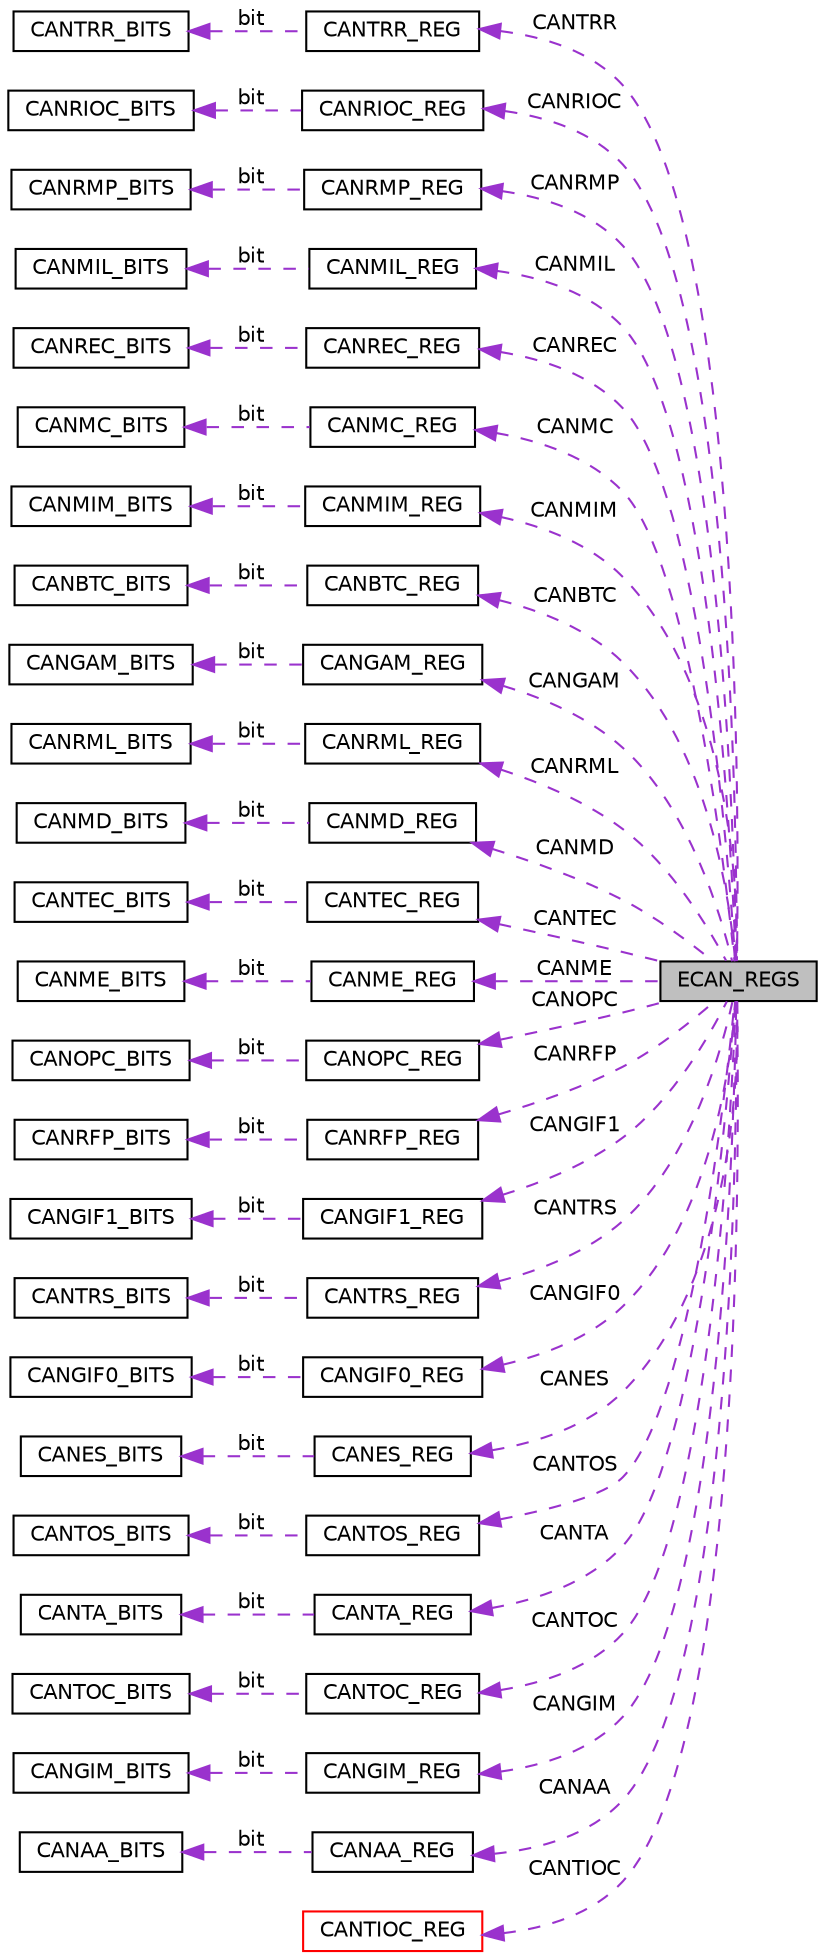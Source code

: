 digraph "ECAN_REGS"
{
  edge [fontname="Helvetica",fontsize="10",labelfontname="Helvetica",labelfontsize="10"];
  node [fontname="Helvetica",fontsize="10",shape=record];
  rankdir="LR";
  Node1 [label="ECAN_REGS",height=0.2,width=0.4,color="black", fillcolor="grey75", style="filled", fontcolor="black"];
  Node2 -> Node1 [dir="back",color="darkorchid3",fontsize="10",style="dashed",label=" CANTRR" ,fontname="Helvetica"];
  Node2 [label="CANTRR_REG",height=0.2,width=0.4,color="black", fillcolor="white", style="filled",URL="$union_c_a_n_t_r_r___r_e_g.html"];
  Node3 -> Node2 [dir="back",color="darkorchid3",fontsize="10",style="dashed",label=" bit" ,fontname="Helvetica"];
  Node3 [label="CANTRR_BITS",height=0.2,width=0.4,color="black", fillcolor="white", style="filled",URL="$struct_c_a_n_t_r_r___b_i_t_s.html"];
  Node4 -> Node1 [dir="back",color="darkorchid3",fontsize="10",style="dashed",label=" CANRIOC" ,fontname="Helvetica"];
  Node4 [label="CANRIOC_REG",height=0.2,width=0.4,color="black", fillcolor="white", style="filled",URL="$union_c_a_n_r_i_o_c___r_e_g.html"];
  Node5 -> Node4 [dir="back",color="darkorchid3",fontsize="10",style="dashed",label=" bit" ,fontname="Helvetica"];
  Node5 [label="CANRIOC_BITS",height=0.2,width=0.4,color="black", fillcolor="white", style="filled",URL="$struct_c_a_n_r_i_o_c___b_i_t_s.html"];
  Node6 -> Node1 [dir="back",color="darkorchid3",fontsize="10",style="dashed",label=" CANRMP" ,fontname="Helvetica"];
  Node6 [label="CANRMP_REG",height=0.2,width=0.4,color="black", fillcolor="white", style="filled",URL="$union_c_a_n_r_m_p___r_e_g.html"];
  Node7 -> Node6 [dir="back",color="darkorchid3",fontsize="10",style="dashed",label=" bit" ,fontname="Helvetica"];
  Node7 [label="CANRMP_BITS",height=0.2,width=0.4,color="black", fillcolor="white", style="filled",URL="$struct_c_a_n_r_m_p___b_i_t_s.html"];
  Node8 -> Node1 [dir="back",color="darkorchid3",fontsize="10",style="dashed",label=" CANMIL" ,fontname="Helvetica"];
  Node8 [label="CANMIL_REG",height=0.2,width=0.4,color="black", fillcolor="white", style="filled",URL="$union_c_a_n_m_i_l___r_e_g.html"];
  Node9 -> Node8 [dir="back",color="darkorchid3",fontsize="10",style="dashed",label=" bit" ,fontname="Helvetica"];
  Node9 [label="CANMIL_BITS",height=0.2,width=0.4,color="black", fillcolor="white", style="filled",URL="$struct_c_a_n_m_i_l___b_i_t_s.html"];
  Node10 -> Node1 [dir="back",color="darkorchid3",fontsize="10",style="dashed",label=" CANREC" ,fontname="Helvetica"];
  Node10 [label="CANREC_REG",height=0.2,width=0.4,color="black", fillcolor="white", style="filled",URL="$union_c_a_n_r_e_c___r_e_g.html"];
  Node11 -> Node10 [dir="back",color="darkorchid3",fontsize="10",style="dashed",label=" bit" ,fontname="Helvetica"];
  Node11 [label="CANREC_BITS",height=0.2,width=0.4,color="black", fillcolor="white", style="filled",URL="$struct_c_a_n_r_e_c___b_i_t_s.html"];
  Node12 -> Node1 [dir="back",color="darkorchid3",fontsize="10",style="dashed",label=" CANMC" ,fontname="Helvetica"];
  Node12 [label="CANMC_REG",height=0.2,width=0.4,color="black", fillcolor="white", style="filled",URL="$union_c_a_n_m_c___r_e_g.html"];
  Node13 -> Node12 [dir="back",color="darkorchid3",fontsize="10",style="dashed",label=" bit" ,fontname="Helvetica"];
  Node13 [label="CANMC_BITS",height=0.2,width=0.4,color="black", fillcolor="white", style="filled",URL="$struct_c_a_n_m_c___b_i_t_s.html"];
  Node14 -> Node1 [dir="back",color="darkorchid3",fontsize="10",style="dashed",label=" CANMIM" ,fontname="Helvetica"];
  Node14 [label="CANMIM_REG",height=0.2,width=0.4,color="black", fillcolor="white", style="filled",URL="$union_c_a_n_m_i_m___r_e_g.html"];
  Node15 -> Node14 [dir="back",color="darkorchid3",fontsize="10",style="dashed",label=" bit" ,fontname="Helvetica"];
  Node15 [label="CANMIM_BITS",height=0.2,width=0.4,color="black", fillcolor="white", style="filled",URL="$struct_c_a_n_m_i_m___b_i_t_s.html"];
  Node16 -> Node1 [dir="back",color="darkorchid3",fontsize="10",style="dashed",label=" CANBTC" ,fontname="Helvetica"];
  Node16 [label="CANBTC_REG",height=0.2,width=0.4,color="black", fillcolor="white", style="filled",URL="$union_c_a_n_b_t_c___r_e_g.html"];
  Node17 -> Node16 [dir="back",color="darkorchid3",fontsize="10",style="dashed",label=" bit" ,fontname="Helvetica"];
  Node17 [label="CANBTC_BITS",height=0.2,width=0.4,color="black", fillcolor="white", style="filled",URL="$struct_c_a_n_b_t_c___b_i_t_s.html"];
  Node18 -> Node1 [dir="back",color="darkorchid3",fontsize="10",style="dashed",label=" CANGAM" ,fontname="Helvetica"];
  Node18 [label="CANGAM_REG",height=0.2,width=0.4,color="black", fillcolor="white", style="filled",URL="$union_c_a_n_g_a_m___r_e_g.html"];
  Node19 -> Node18 [dir="back",color="darkorchid3",fontsize="10",style="dashed",label=" bit" ,fontname="Helvetica"];
  Node19 [label="CANGAM_BITS",height=0.2,width=0.4,color="black", fillcolor="white", style="filled",URL="$struct_c_a_n_g_a_m___b_i_t_s.html"];
  Node20 -> Node1 [dir="back",color="darkorchid3",fontsize="10",style="dashed",label=" CANRML" ,fontname="Helvetica"];
  Node20 [label="CANRML_REG",height=0.2,width=0.4,color="black", fillcolor="white", style="filled",URL="$union_c_a_n_r_m_l___r_e_g.html"];
  Node21 -> Node20 [dir="back",color="darkorchid3",fontsize="10",style="dashed",label=" bit" ,fontname="Helvetica"];
  Node21 [label="CANRML_BITS",height=0.2,width=0.4,color="black", fillcolor="white", style="filled",URL="$struct_c_a_n_r_m_l___b_i_t_s.html"];
  Node22 -> Node1 [dir="back",color="darkorchid3",fontsize="10",style="dashed",label=" CANMD" ,fontname="Helvetica"];
  Node22 [label="CANMD_REG",height=0.2,width=0.4,color="black", fillcolor="white", style="filled",URL="$union_c_a_n_m_d___r_e_g.html"];
  Node23 -> Node22 [dir="back",color="darkorchid3",fontsize="10",style="dashed",label=" bit" ,fontname="Helvetica"];
  Node23 [label="CANMD_BITS",height=0.2,width=0.4,color="black", fillcolor="white", style="filled",URL="$struct_c_a_n_m_d___b_i_t_s.html"];
  Node24 -> Node1 [dir="back",color="darkorchid3",fontsize="10",style="dashed",label=" CANTEC" ,fontname="Helvetica"];
  Node24 [label="CANTEC_REG",height=0.2,width=0.4,color="black", fillcolor="white", style="filled",URL="$union_c_a_n_t_e_c___r_e_g.html"];
  Node25 -> Node24 [dir="back",color="darkorchid3",fontsize="10",style="dashed",label=" bit" ,fontname="Helvetica"];
  Node25 [label="CANTEC_BITS",height=0.2,width=0.4,color="black", fillcolor="white", style="filled",URL="$struct_c_a_n_t_e_c___b_i_t_s.html"];
  Node26 -> Node1 [dir="back",color="darkorchid3",fontsize="10",style="dashed",label=" CANME" ,fontname="Helvetica"];
  Node26 [label="CANME_REG",height=0.2,width=0.4,color="black", fillcolor="white", style="filled",URL="$union_c_a_n_m_e___r_e_g.html"];
  Node27 -> Node26 [dir="back",color="darkorchid3",fontsize="10",style="dashed",label=" bit" ,fontname="Helvetica"];
  Node27 [label="CANME_BITS",height=0.2,width=0.4,color="black", fillcolor="white", style="filled",URL="$struct_c_a_n_m_e___b_i_t_s.html"];
  Node28 -> Node1 [dir="back",color="darkorchid3",fontsize="10",style="dashed",label=" CANOPC" ,fontname="Helvetica"];
  Node28 [label="CANOPC_REG",height=0.2,width=0.4,color="black", fillcolor="white", style="filled",URL="$union_c_a_n_o_p_c___r_e_g.html"];
  Node29 -> Node28 [dir="back",color="darkorchid3",fontsize="10",style="dashed",label=" bit" ,fontname="Helvetica"];
  Node29 [label="CANOPC_BITS",height=0.2,width=0.4,color="black", fillcolor="white", style="filled",URL="$struct_c_a_n_o_p_c___b_i_t_s.html"];
  Node30 -> Node1 [dir="back",color="darkorchid3",fontsize="10",style="dashed",label=" CANRFP" ,fontname="Helvetica"];
  Node30 [label="CANRFP_REG",height=0.2,width=0.4,color="black", fillcolor="white", style="filled",URL="$union_c_a_n_r_f_p___r_e_g.html"];
  Node31 -> Node30 [dir="back",color="darkorchid3",fontsize="10",style="dashed",label=" bit" ,fontname="Helvetica"];
  Node31 [label="CANRFP_BITS",height=0.2,width=0.4,color="black", fillcolor="white", style="filled",URL="$struct_c_a_n_r_f_p___b_i_t_s.html"];
  Node32 -> Node1 [dir="back",color="darkorchid3",fontsize="10",style="dashed",label=" CANGIF1" ,fontname="Helvetica"];
  Node32 [label="CANGIF1_REG",height=0.2,width=0.4,color="black", fillcolor="white", style="filled",URL="$union_c_a_n_g_i_f1___r_e_g.html"];
  Node33 -> Node32 [dir="back",color="darkorchid3",fontsize="10",style="dashed",label=" bit" ,fontname="Helvetica"];
  Node33 [label="CANGIF1_BITS",height=0.2,width=0.4,color="black", fillcolor="white", style="filled",URL="$struct_c_a_n_g_i_f1___b_i_t_s.html"];
  Node34 -> Node1 [dir="back",color="darkorchid3",fontsize="10",style="dashed",label=" CANTRS" ,fontname="Helvetica"];
  Node34 [label="CANTRS_REG",height=0.2,width=0.4,color="black", fillcolor="white", style="filled",URL="$union_c_a_n_t_r_s___r_e_g.html"];
  Node35 -> Node34 [dir="back",color="darkorchid3",fontsize="10",style="dashed",label=" bit" ,fontname="Helvetica"];
  Node35 [label="CANTRS_BITS",height=0.2,width=0.4,color="black", fillcolor="white", style="filled",URL="$struct_c_a_n_t_r_s___b_i_t_s.html"];
  Node36 -> Node1 [dir="back",color="darkorchid3",fontsize="10",style="dashed",label=" CANGIF0" ,fontname="Helvetica"];
  Node36 [label="CANGIF0_REG",height=0.2,width=0.4,color="black", fillcolor="white", style="filled",URL="$union_c_a_n_g_i_f0___r_e_g.html"];
  Node37 -> Node36 [dir="back",color="darkorchid3",fontsize="10",style="dashed",label=" bit" ,fontname="Helvetica"];
  Node37 [label="CANGIF0_BITS",height=0.2,width=0.4,color="black", fillcolor="white", style="filled",URL="$struct_c_a_n_g_i_f0___b_i_t_s.html"];
  Node38 -> Node1 [dir="back",color="darkorchid3",fontsize="10",style="dashed",label=" CANES" ,fontname="Helvetica"];
  Node38 [label="CANES_REG",height=0.2,width=0.4,color="black", fillcolor="white", style="filled",URL="$union_c_a_n_e_s___r_e_g.html"];
  Node39 -> Node38 [dir="back",color="darkorchid3",fontsize="10",style="dashed",label=" bit" ,fontname="Helvetica"];
  Node39 [label="CANES_BITS",height=0.2,width=0.4,color="black", fillcolor="white", style="filled",URL="$struct_c_a_n_e_s___b_i_t_s.html"];
  Node40 -> Node1 [dir="back",color="darkorchid3",fontsize="10",style="dashed",label=" CANTOS" ,fontname="Helvetica"];
  Node40 [label="CANTOS_REG",height=0.2,width=0.4,color="black", fillcolor="white", style="filled",URL="$union_c_a_n_t_o_s___r_e_g.html"];
  Node41 -> Node40 [dir="back",color="darkorchid3",fontsize="10",style="dashed",label=" bit" ,fontname="Helvetica"];
  Node41 [label="CANTOS_BITS",height=0.2,width=0.4,color="black", fillcolor="white", style="filled",URL="$struct_c_a_n_t_o_s___b_i_t_s.html"];
  Node42 -> Node1 [dir="back",color="darkorchid3",fontsize="10",style="dashed",label=" CANTA" ,fontname="Helvetica"];
  Node42 [label="CANTA_REG",height=0.2,width=0.4,color="black", fillcolor="white", style="filled",URL="$union_c_a_n_t_a___r_e_g.html"];
  Node43 -> Node42 [dir="back",color="darkorchid3",fontsize="10",style="dashed",label=" bit" ,fontname="Helvetica"];
  Node43 [label="CANTA_BITS",height=0.2,width=0.4,color="black", fillcolor="white", style="filled",URL="$struct_c_a_n_t_a___b_i_t_s.html"];
  Node44 -> Node1 [dir="back",color="darkorchid3",fontsize="10",style="dashed",label=" CANTOC" ,fontname="Helvetica"];
  Node44 [label="CANTOC_REG",height=0.2,width=0.4,color="black", fillcolor="white", style="filled",URL="$union_c_a_n_t_o_c___r_e_g.html"];
  Node45 -> Node44 [dir="back",color="darkorchid3",fontsize="10",style="dashed",label=" bit" ,fontname="Helvetica"];
  Node45 [label="CANTOC_BITS",height=0.2,width=0.4,color="black", fillcolor="white", style="filled",URL="$struct_c_a_n_t_o_c___b_i_t_s.html"];
  Node46 -> Node1 [dir="back",color="darkorchid3",fontsize="10",style="dashed",label=" CANGIM" ,fontname="Helvetica"];
  Node46 [label="CANGIM_REG",height=0.2,width=0.4,color="black", fillcolor="white", style="filled",URL="$union_c_a_n_g_i_m___r_e_g.html"];
  Node47 -> Node46 [dir="back",color="darkorchid3",fontsize="10",style="dashed",label=" bit" ,fontname="Helvetica"];
  Node47 [label="CANGIM_BITS",height=0.2,width=0.4,color="black", fillcolor="white", style="filled",URL="$struct_c_a_n_g_i_m___b_i_t_s.html"];
  Node48 -> Node1 [dir="back",color="darkorchid3",fontsize="10",style="dashed",label=" CANAA" ,fontname="Helvetica"];
  Node48 [label="CANAA_REG",height=0.2,width=0.4,color="black", fillcolor="white", style="filled",URL="$union_c_a_n_a_a___r_e_g.html"];
  Node49 -> Node48 [dir="back",color="darkorchid3",fontsize="10",style="dashed",label=" bit" ,fontname="Helvetica"];
  Node49 [label="CANAA_BITS",height=0.2,width=0.4,color="black", fillcolor="white", style="filled",URL="$struct_c_a_n_a_a___b_i_t_s.html"];
  Node50 -> Node1 [dir="back",color="darkorchid3",fontsize="10",style="dashed",label=" CANTIOC" ,fontname="Helvetica"];
  Node50 [label="CANTIOC_REG",height=0.2,width=0.4,color="red", fillcolor="white", style="filled",URL="$union_c_a_n_t_i_o_c___r_e_g.html"];
}
